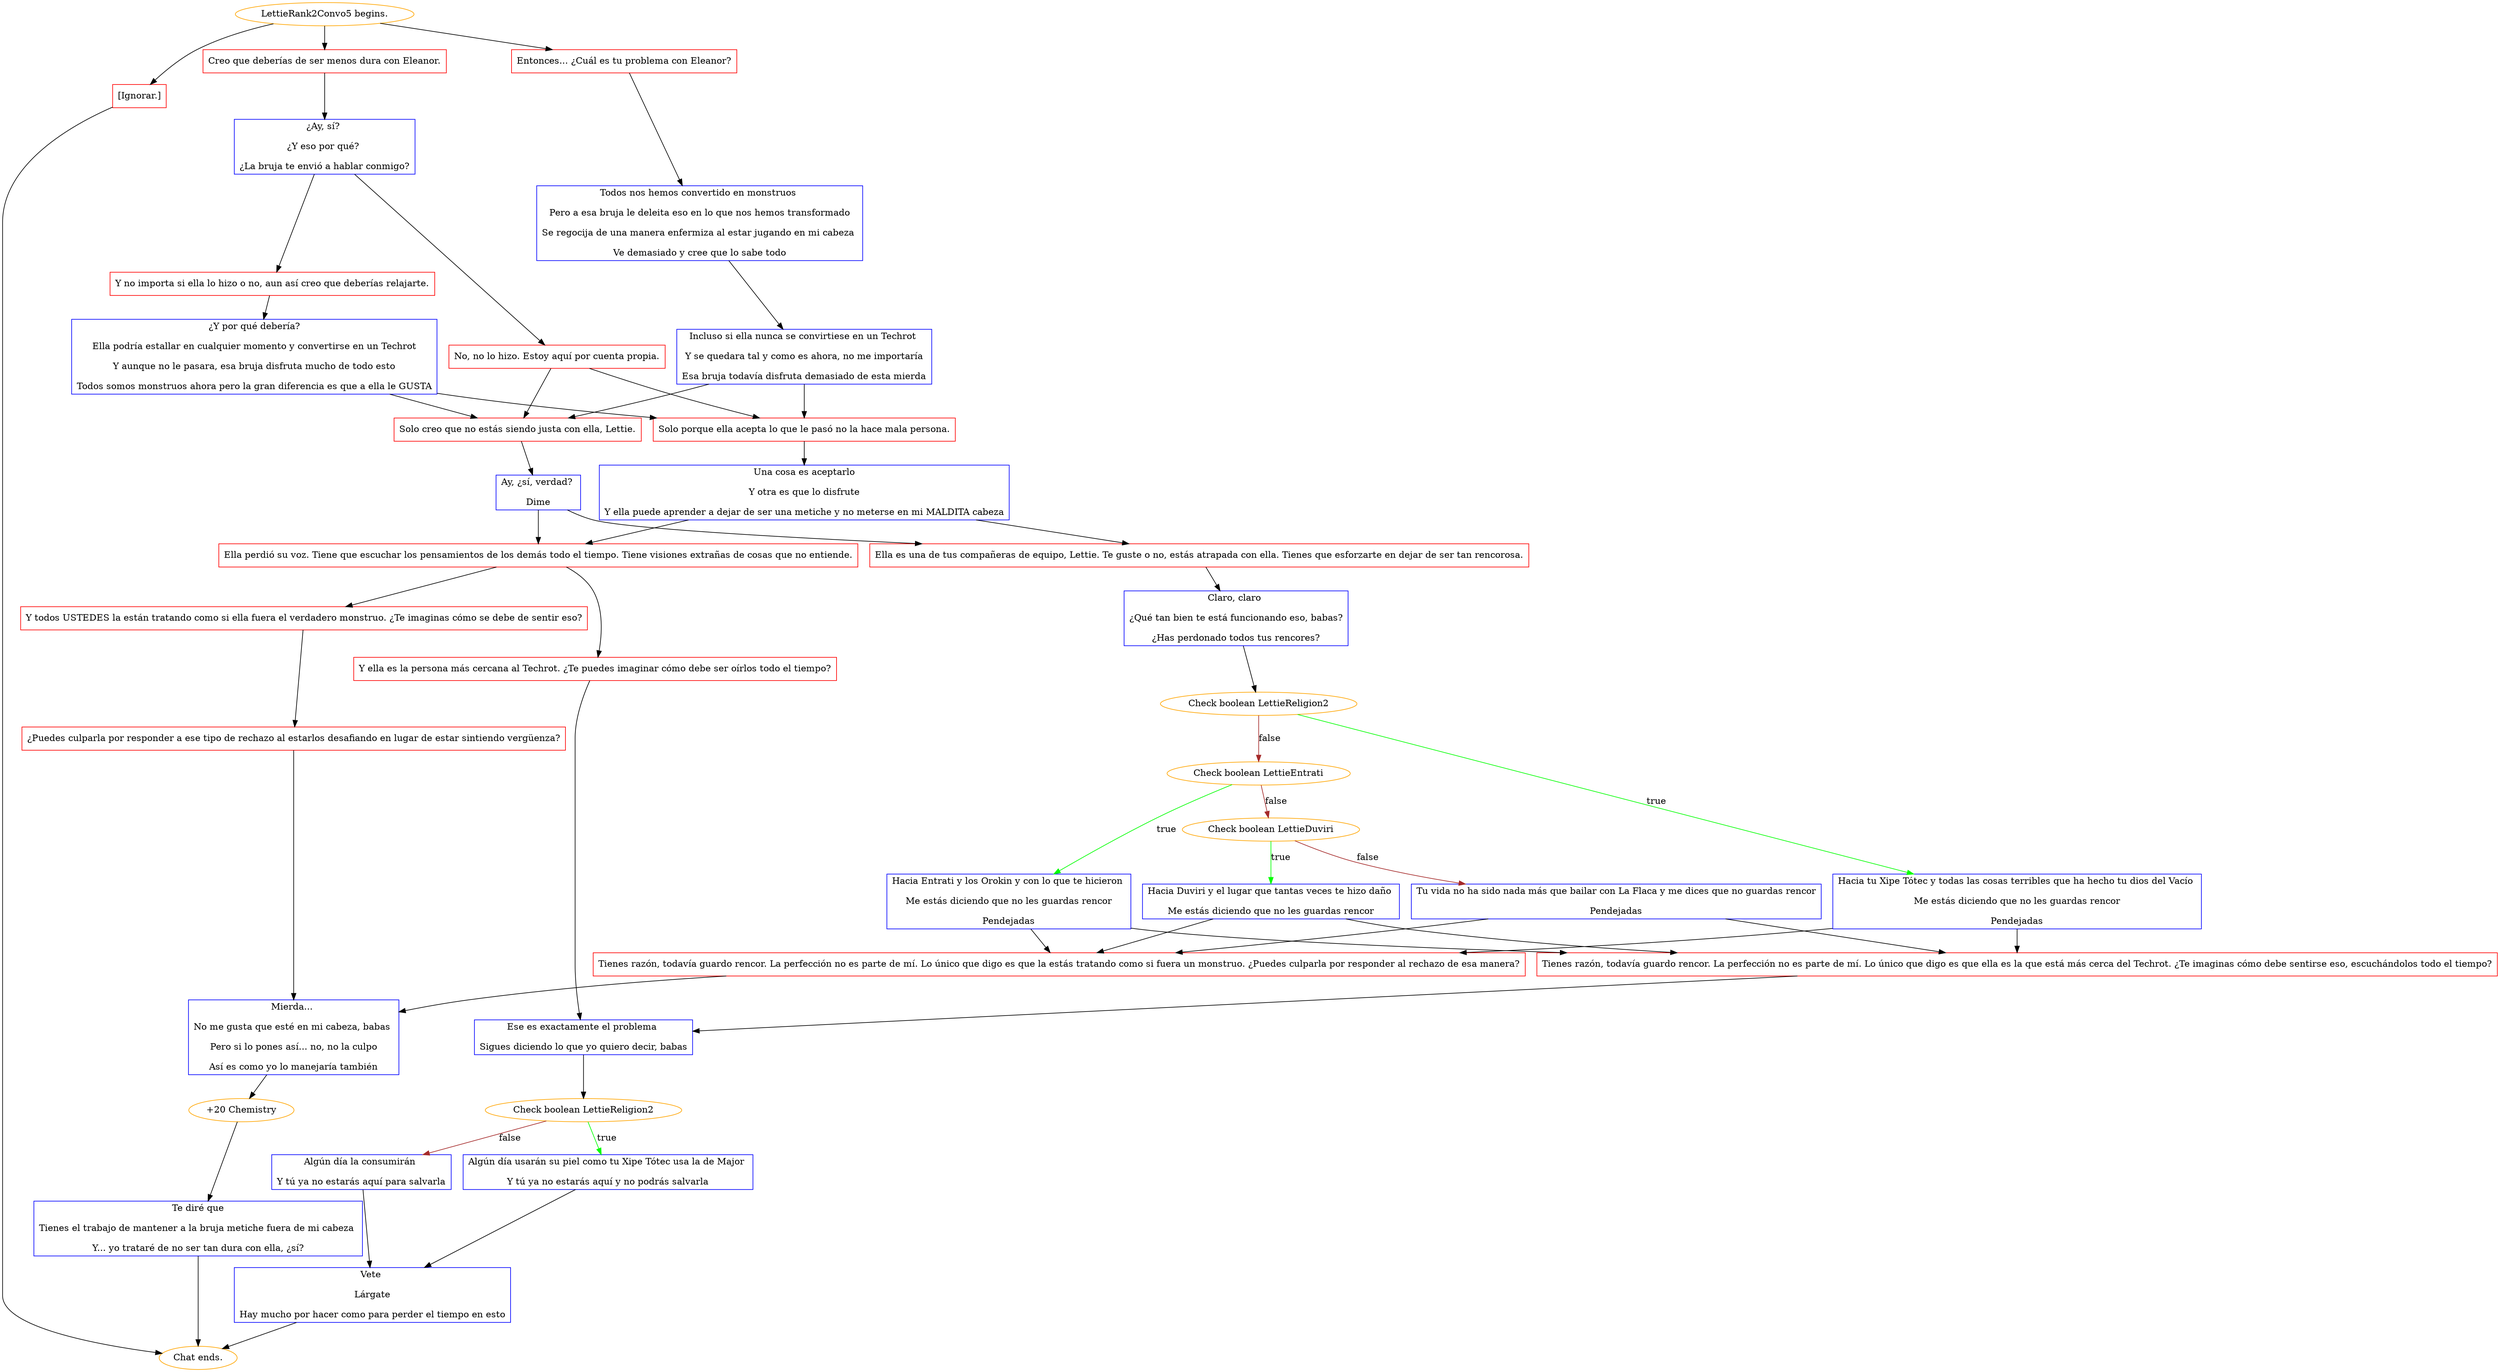 digraph {
	"LettieRank2Convo5 begins." [color=orange];
		"LettieRank2Convo5 begins." -> j3030546715;
		"LettieRank2Convo5 begins." -> j3304423675;
		"LettieRank2Convo5 begins." -> j3218686540;
	j3030546715 [label="Entonces... ¿Cuál es tu problema con Eleanor?",shape=box,color=red];
		j3030546715 -> j2707141911;
	j3304423675 [label="Creo que deberías de ser menos dura con Eleanor.",shape=box,color=red];
		j3304423675 -> j2408281715;
	j3218686540 [label="[Ignorar.]",shape=box,color=red];
		j3218686540 -> "Chat ends.";
	j2707141911 [label="Todos nos hemos convertido en monstruos 
Pero a esa bruja le deleita eso en lo que nos hemos transformado
Se regocija de una manera enfermiza al estar jugando en mi cabeza 
Ve demasiado y cree que lo sabe todo",shape=box,color=blue];
		j2707141911 -> j2238667372;
	j2408281715 [label="¿Ay, sí? 
¿Y eso por qué? 
¿La bruja te envió a hablar conmigo?",shape=box,color=blue];
		j2408281715 -> j474542663;
		j2408281715 -> j525419581;
	"Chat ends." [color=orange];
	j2238667372 [label="Incluso si ella nunca se convirtiese en un Techrot 
Y se quedara tal y como es ahora, no me importaría
Esa bruja todavía disfruta demasiado de esta mierda",shape=box,color=blue];
		j2238667372 -> j3430617774;
		j2238667372 -> j2209294150;
	j474542663 [label="No, no lo hizo. Estoy aquí por cuenta propia.",shape=box,color=red];
		j474542663 -> j2209294150;
		j474542663 -> j3430617774;
	j525419581 [label="Y no importa si ella lo hizo o no, aun así creo que deberías relajarte.",shape=box,color=red];
		j525419581 -> j3645637757;
	j3430617774 [label="Solo porque ella acepta lo que le pasó no la hace mala persona.",shape=box,color=red];
		j3430617774 -> j976368971;
	j2209294150 [label="Solo creo que no estás siendo justa con ella, Lettie.",shape=box,color=red];
		j2209294150 -> j1799598075;
	j3645637757 [label="¿Y por qué debería?
Ella podría estallar en cualquier momento y convertirse en un Techrot
Y aunque no le pasara, esa bruja disfruta mucho de todo esto
Todos somos monstruos ahora pero la gran diferencia es que a ella le GUSTA",shape=box,color=blue];
		j3645637757 -> j2209294150;
		j3645637757 -> j3430617774;
	j976368971 [label="Una cosa es aceptarlo
Y otra es que lo disfrute
Y ella puede aprender a dejar de ser una metiche y no meterse en mi MALDITA cabeza",shape=box,color=blue];
		j976368971 -> j1346402706;
		j976368971 -> j2292774407;
	j1799598075 [label="Ay, ¿sí, verdad? 
Dime",shape=box,color=blue];
		j1799598075 -> j2292774407;
		j1799598075 -> j1346402706;
	j1346402706 [label="Ella es una de tus compañeras de equipo, Lettie. Te guste o no, estás atrapada con ella. Tienes que esforzarte en dejar de ser tan rencorosa.",shape=box,color=red];
		j1346402706 -> j1382619655;
	j2292774407 [label="Ella perdió su voz. Tiene que escuchar los pensamientos de los demás todo el tiempo. Tiene visiones extrañas de cosas que no entiende.",shape=box,color=red];
		j2292774407 -> j4078743177;
		j2292774407 -> j1596531868;
	j1382619655 [label="Claro, claro 
¿Qué tan bien te está funcionando eso, babas?
¿Has perdonado todos tus rencores?",shape=box,color=blue];
		j1382619655 -> j2551409099;
	j4078743177 [label="Y ella es la persona más cercana al Techrot. ¿Te puedes imaginar cómo debe ser oírlos todo el tiempo?",shape=box,color=red];
		j4078743177 -> j1932591872;
	j1596531868 [label="Y todos USTEDES la están tratando como si ella fuera el verdadero monstruo. ¿Te imaginas cómo se debe de sentir eso?",shape=box,color=red];
		j1596531868 -> j2807063544;
	j2551409099 [label="Check boolean LettieReligion2",color=orange];
		j2551409099 -> j3031235887 [label=true,color=green];
		j2551409099 -> j757062835 [label=false,color=brown];
	j1932591872 [label="Ese es exactamente el problema 
Sigues diciendo lo que yo quiero decir, babas",shape=box,color=blue];
		j1932591872 -> j2749372787;
	j2807063544 [label="¿Puedes culparla por responder a ese tipo de rechazo al estarlos desafiando en lugar de estar sintiendo vergüenza?",shape=box,color=red];
		j2807063544 -> j3381855727;
	j3031235887 [label="Hacia tu Xipe Tótec y todas las cosas terribles que ha hecho tu dios del Vacío 
Me estás diciendo que no les guardas rencor
Pendejadas",shape=box,color=blue];
		j3031235887 -> j801690903;
		j3031235887 -> j449183252;
	j757062835 [label="Check boolean LettieEntrati",color=orange];
		j757062835 -> j1623677670 [label=true,color=green];
		j757062835 -> j1666734191 [label=false,color=brown];
	j2749372787 [label="Check boolean LettieReligion2",color=orange];
		j2749372787 -> j2569175798 [label=true,color=green];
		j2749372787 -> j2435949297 [label=false,color=brown];
	j3381855727 [label="Mierda... 
No me gusta que esté en mi cabeza, babas 
Pero si lo pones así... no, no la culpo
Así es como yo lo manejaría también",shape=box,color=blue];
		j3381855727 -> j3010433691;
	j801690903 [label="Tienes razón, todavía guardo rencor. La perfección no es parte de mí. Lo único que digo es que la estás tratando como si fuera un monstruo. ¿Puedes culparla por responder al rechazo de esa manera?",shape=box,color=red];
		j801690903 -> j3381855727;
	j449183252 [label="Tienes razón, todavía guardo rencor. La perfección no es parte de mí. Lo único que digo es que ella es la que está más cerca del Techrot. ¿Te imaginas cómo debe sentirse eso, escuchándolos todo el tiempo?",shape=box,color=red];
		j449183252 -> j1932591872;
	j1623677670 [label="Hacia Entrati y los Orokin y con lo que te hicieron 
Me estás diciendo que no les guardas rencor
Pendejadas",shape=box,color=blue];
		j1623677670 -> j801690903;
		j1623677670 -> j449183252;
	j1666734191 [label="Check boolean LettieDuviri",color=orange];
		j1666734191 -> j1322215188 [label=true,color=green];
		j1666734191 -> j2983962445 [label=false,color=brown];
	j2569175798 [label="Algún día usarán su piel como tu Xipe Tótec usa la de Major 
Y tú ya no estarás aquí y no podrás salvarla",shape=box,color=blue];
		j2569175798 -> j416820657;
	j2435949297 [label="Algún día la consumirán 
Y tú ya no estarás aquí para salvarla",shape=box,color=blue];
		j2435949297 -> j416820657;
	j3010433691 [label="+20 Chemistry",color=orange];
		j3010433691 -> j1635790324;
	j1322215188 [label="Hacia Duviri y el lugar que tantas veces te hizo daño 
Me estás diciendo que no les guardas rencor",shape=box,color=blue];
		j1322215188 -> j801690903;
		j1322215188 -> j449183252;
	j2983962445 [label="Tu vida no ha sido nada más que bailar con La Flaca y me dices que no guardas rencor
Pendejadas",shape=box,color=blue];
		j2983962445 -> j801690903;
		j2983962445 -> j449183252;
	j416820657 [label="Vete 
Lárgate
Hay mucho por hacer como para perder el tiempo en esto",shape=box,color=blue];
		j416820657 -> "Chat ends.";
	j1635790324 [label="Te diré que
Tienes el trabajo de mantener a la bruja metiche fuera de mi cabeza 
Y... yo trataré de no ser tan dura con ella, ¿sí?",shape=box,color=blue];
		j1635790324 -> "Chat ends.";
}